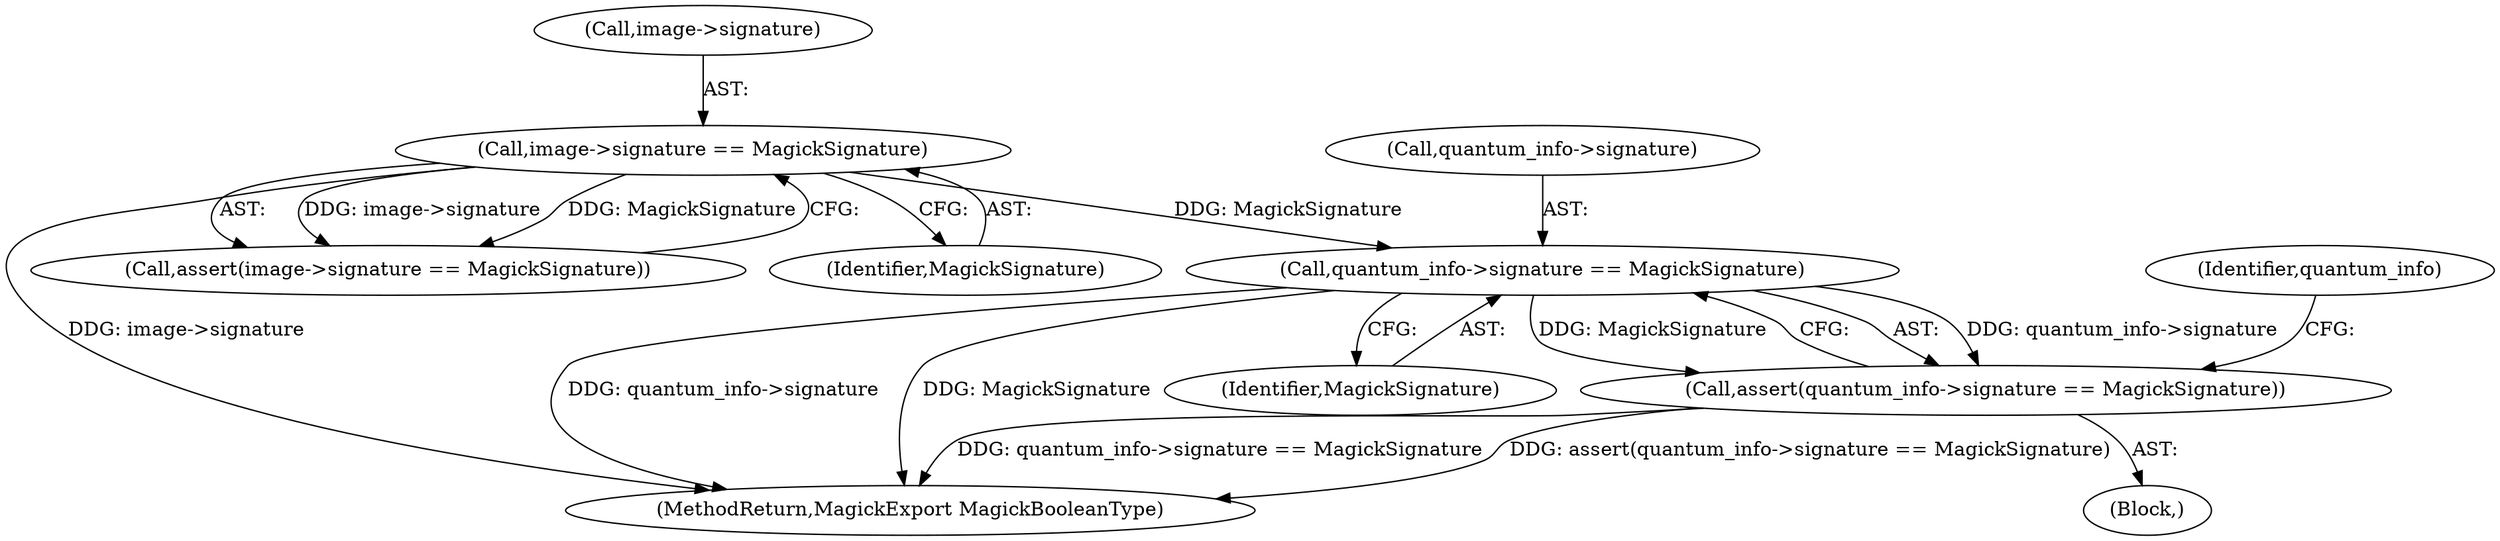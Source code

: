 digraph "0_ImageMagick_b5ed738f8060266bf4ae521f7e3ed145aa4498a3@pointer" {
"1000142" [label="(Call,quantum_info->signature == MagickSignature)"];
"1000115" [label="(Call,image->signature == MagickSignature)"];
"1000141" [label="(Call,assert(quantum_info->signature == MagickSignature))"];
"1000141" [label="(Call,assert(quantum_info->signature == MagickSignature))"];
"1000240" [label="(MethodReturn,MagickExport MagickBooleanType)"];
"1000142" [label="(Call,quantum_info->signature == MagickSignature)"];
"1000114" [label="(Call,assert(image->signature == MagickSignature))"];
"1000105" [label="(Block,)"];
"1000143" [label="(Call,quantum_info->signature)"];
"1000116" [label="(Call,image->signature)"];
"1000119" [label="(Identifier,MagickSignature)"];
"1000149" [label="(Identifier,quantum_info)"];
"1000115" [label="(Call,image->signature == MagickSignature)"];
"1000146" [label="(Identifier,MagickSignature)"];
"1000142" -> "1000141"  [label="AST: "];
"1000142" -> "1000146"  [label="CFG: "];
"1000143" -> "1000142"  [label="AST: "];
"1000146" -> "1000142"  [label="AST: "];
"1000141" -> "1000142"  [label="CFG: "];
"1000142" -> "1000240"  [label="DDG: quantum_info->signature"];
"1000142" -> "1000240"  [label="DDG: MagickSignature"];
"1000142" -> "1000141"  [label="DDG: quantum_info->signature"];
"1000142" -> "1000141"  [label="DDG: MagickSignature"];
"1000115" -> "1000142"  [label="DDG: MagickSignature"];
"1000115" -> "1000114"  [label="AST: "];
"1000115" -> "1000119"  [label="CFG: "];
"1000116" -> "1000115"  [label="AST: "];
"1000119" -> "1000115"  [label="AST: "];
"1000114" -> "1000115"  [label="CFG: "];
"1000115" -> "1000240"  [label="DDG: image->signature"];
"1000115" -> "1000114"  [label="DDG: image->signature"];
"1000115" -> "1000114"  [label="DDG: MagickSignature"];
"1000141" -> "1000105"  [label="AST: "];
"1000149" -> "1000141"  [label="CFG: "];
"1000141" -> "1000240"  [label="DDG: quantum_info->signature == MagickSignature"];
"1000141" -> "1000240"  [label="DDG: assert(quantum_info->signature == MagickSignature)"];
}
